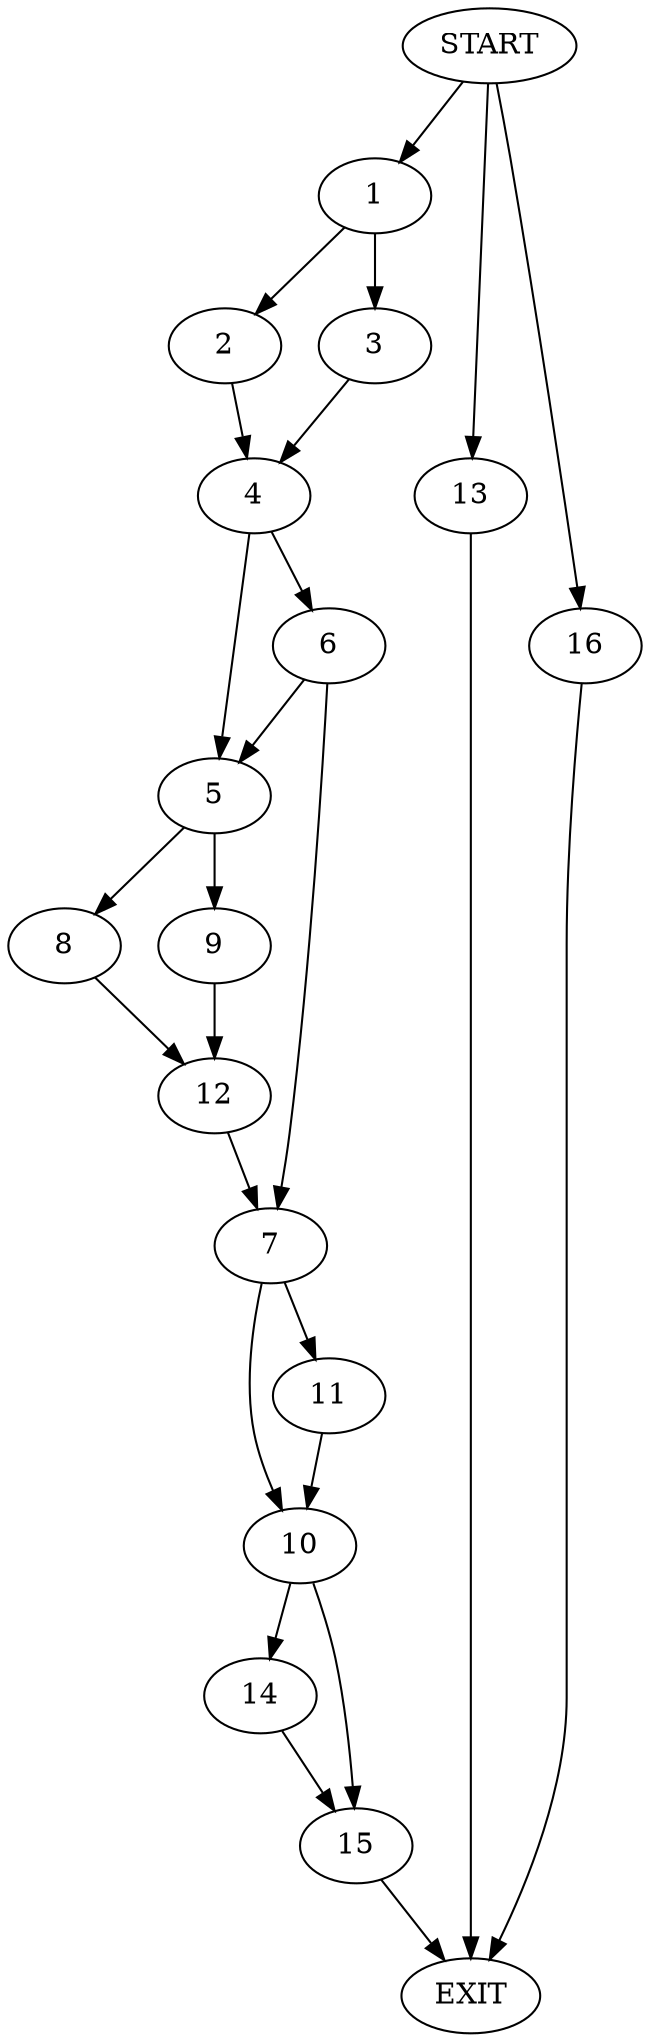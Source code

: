 digraph {
0 [label="START"]
17 [label="EXIT"]
0 -> 1
1 -> 2
1 -> 3
3 -> 4
2 -> 4
4 -> 5
4 -> 6
6 -> 7
6 -> 5
5 -> 8
5 -> 9
7 -> 10
7 -> 11
8 -> 12
9 -> 12
12 -> 7
0 -> 13
13 -> 17
10 -> 14
10 -> 15
11 -> 10
14 -> 15
15 -> 17
0 -> 16
16 -> 17
}
